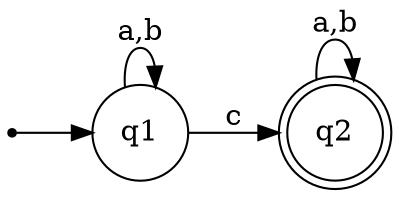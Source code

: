 digraph{
    rankdir = LR;
    node [shape=point]
    start
    node [shape=doublecircle]
    q2
    node [shape=circle]
    start -> q1
    q1 -> q2 [label="c"]
    q1 -> q1 [label="a,b"]
    q2 -> q2 [label="a,b"]
}